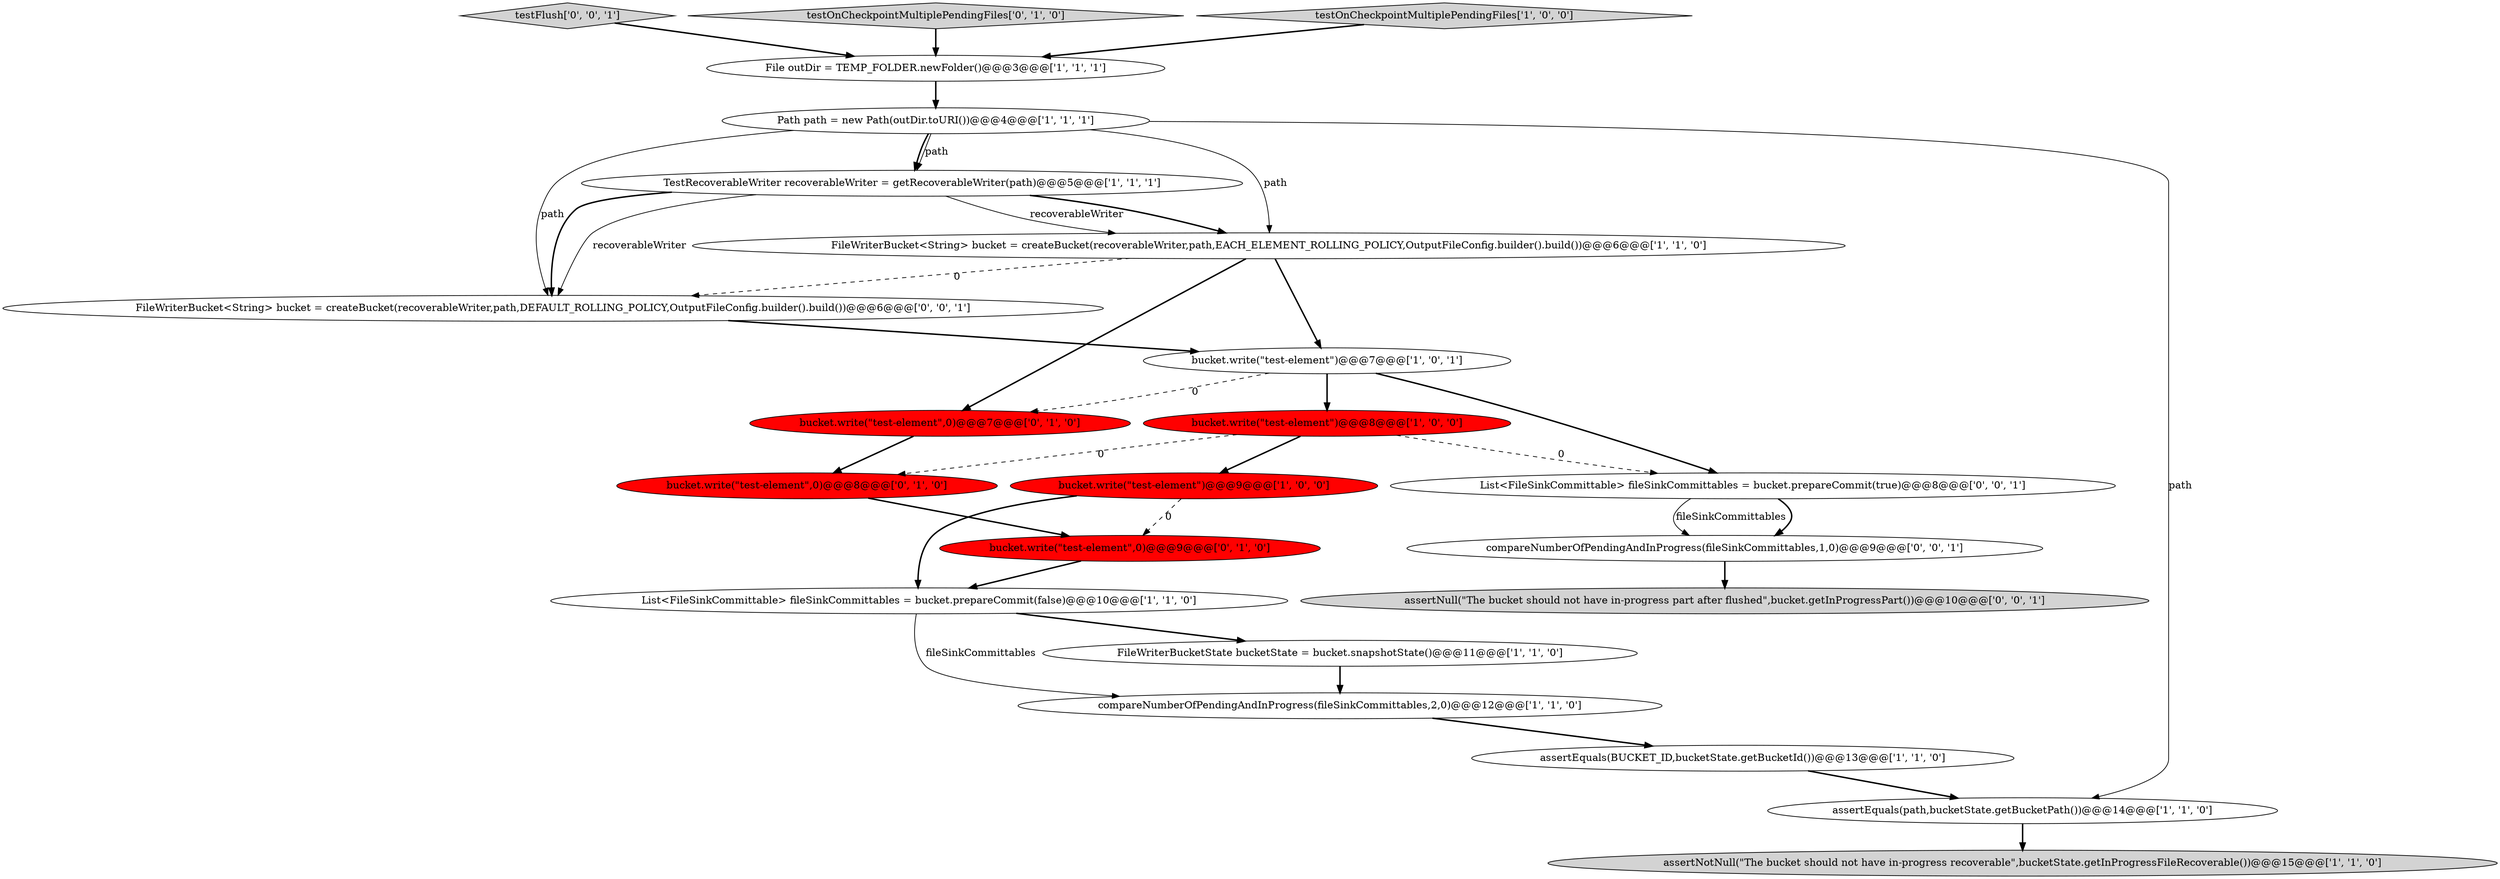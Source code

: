 digraph {
0 [style = filled, label = "bucket.write(\"test-element\")@@@9@@@['1', '0', '0']", fillcolor = red, shape = ellipse image = "AAA1AAABBB1BBB"];
20 [style = filled, label = "assertNull(\"The bucket should not have in-progress part after flushed\",bucket.getInProgressPart())@@@10@@@['0', '0', '1']", fillcolor = lightgray, shape = ellipse image = "AAA0AAABBB3BBB"];
12 [style = filled, label = "assertEquals(BUCKET_ID,bucketState.getBucketId())@@@13@@@['1', '1', '0']", fillcolor = white, shape = ellipse image = "AAA0AAABBB1BBB"];
8 [style = filled, label = "TestRecoverableWriter recoverableWriter = getRecoverableWriter(path)@@@5@@@['1', '1', '1']", fillcolor = white, shape = ellipse image = "AAA0AAABBB1BBB"];
18 [style = filled, label = "List<FileSinkCommittable> fileSinkCommittables = bucket.prepareCommit(true)@@@8@@@['0', '0', '1']", fillcolor = white, shape = ellipse image = "AAA0AAABBB3BBB"];
2 [style = filled, label = "File outDir = TEMP_FOLDER.newFolder()@@@3@@@['1', '1', '1']", fillcolor = white, shape = ellipse image = "AAA0AAABBB1BBB"];
6 [style = filled, label = "Path path = new Path(outDir.toURI())@@@4@@@['1', '1', '1']", fillcolor = white, shape = ellipse image = "AAA0AAABBB1BBB"];
21 [style = filled, label = "testFlush['0', '0', '1']", fillcolor = lightgray, shape = diamond image = "AAA0AAABBB3BBB"];
1 [style = filled, label = "assertEquals(path,bucketState.getBucketPath())@@@14@@@['1', '1', '0']", fillcolor = white, shape = ellipse image = "AAA0AAABBB1BBB"];
7 [style = filled, label = "FileWriterBucket<String> bucket = createBucket(recoverableWriter,path,EACH_ELEMENT_ROLLING_POLICY,OutputFileConfig.builder().build())@@@6@@@['1', '1', '0']", fillcolor = white, shape = ellipse image = "AAA0AAABBB1BBB"];
11 [style = filled, label = "bucket.write(\"test-element\")@@@7@@@['1', '0', '1']", fillcolor = white, shape = ellipse image = "AAA0AAABBB1BBB"];
5 [style = filled, label = "assertNotNull(\"The bucket should not have in-progress recoverable\",bucketState.getInProgressFileRecoverable())@@@15@@@['1', '1', '0']", fillcolor = lightgray, shape = ellipse image = "AAA0AAABBB1BBB"];
15 [style = filled, label = "bucket.write(\"test-element\",0)@@@9@@@['0', '1', '0']", fillcolor = red, shape = ellipse image = "AAA1AAABBB2BBB"];
9 [style = filled, label = "bucket.write(\"test-element\")@@@8@@@['1', '0', '0']", fillcolor = red, shape = ellipse image = "AAA1AAABBB1BBB"];
10 [style = filled, label = "List<FileSinkCommittable> fileSinkCommittables = bucket.prepareCommit(false)@@@10@@@['1', '1', '0']", fillcolor = white, shape = ellipse image = "AAA0AAABBB1BBB"];
22 [style = filled, label = "FileWriterBucket<String> bucket = createBucket(recoverableWriter,path,DEFAULT_ROLLING_POLICY,OutputFileConfig.builder().build())@@@6@@@['0', '0', '1']", fillcolor = white, shape = ellipse image = "AAA0AAABBB3BBB"];
16 [style = filled, label = "testOnCheckpointMultiplePendingFiles['0', '1', '0']", fillcolor = lightgray, shape = diamond image = "AAA0AAABBB2BBB"];
3 [style = filled, label = "testOnCheckpointMultiplePendingFiles['1', '0', '0']", fillcolor = lightgray, shape = diamond image = "AAA0AAABBB1BBB"];
19 [style = filled, label = "compareNumberOfPendingAndInProgress(fileSinkCommittables,1,0)@@@9@@@['0', '0', '1']", fillcolor = white, shape = ellipse image = "AAA0AAABBB3BBB"];
14 [style = filled, label = "bucket.write(\"test-element\",0)@@@8@@@['0', '1', '0']", fillcolor = red, shape = ellipse image = "AAA1AAABBB2BBB"];
17 [style = filled, label = "bucket.write(\"test-element\",0)@@@7@@@['0', '1', '0']", fillcolor = red, shape = ellipse image = "AAA1AAABBB2BBB"];
13 [style = filled, label = "FileWriterBucketState bucketState = bucket.snapshotState()@@@11@@@['1', '1', '0']", fillcolor = white, shape = ellipse image = "AAA0AAABBB1BBB"];
4 [style = filled, label = "compareNumberOfPendingAndInProgress(fileSinkCommittables,2,0)@@@12@@@['1', '1', '0']", fillcolor = white, shape = ellipse image = "AAA0AAABBB1BBB"];
1->5 [style = bold, label=""];
6->8 [style = solid, label="path"];
6->22 [style = solid, label="path"];
15->10 [style = bold, label=""];
6->1 [style = solid, label="path"];
7->11 [style = bold, label=""];
7->17 [style = bold, label=""];
9->0 [style = bold, label=""];
2->6 [style = bold, label=""];
9->18 [style = dashed, label="0"];
19->20 [style = bold, label=""];
18->19 [style = bold, label=""];
8->7 [style = solid, label="recoverableWriter"];
0->15 [style = dashed, label="0"];
11->17 [style = dashed, label="0"];
16->2 [style = bold, label=""];
11->9 [style = bold, label=""];
12->1 [style = bold, label=""];
11->18 [style = bold, label=""];
8->7 [style = bold, label=""];
8->22 [style = bold, label=""];
21->2 [style = bold, label=""];
0->10 [style = bold, label=""];
9->14 [style = dashed, label="0"];
3->2 [style = bold, label=""];
10->13 [style = bold, label=""];
17->14 [style = bold, label=""];
6->8 [style = bold, label=""];
4->12 [style = bold, label=""];
14->15 [style = bold, label=""];
10->4 [style = solid, label="fileSinkCommittables"];
6->7 [style = solid, label="path"];
18->19 [style = solid, label="fileSinkCommittables"];
7->22 [style = dashed, label="0"];
22->11 [style = bold, label=""];
8->22 [style = solid, label="recoverableWriter"];
13->4 [style = bold, label=""];
}
